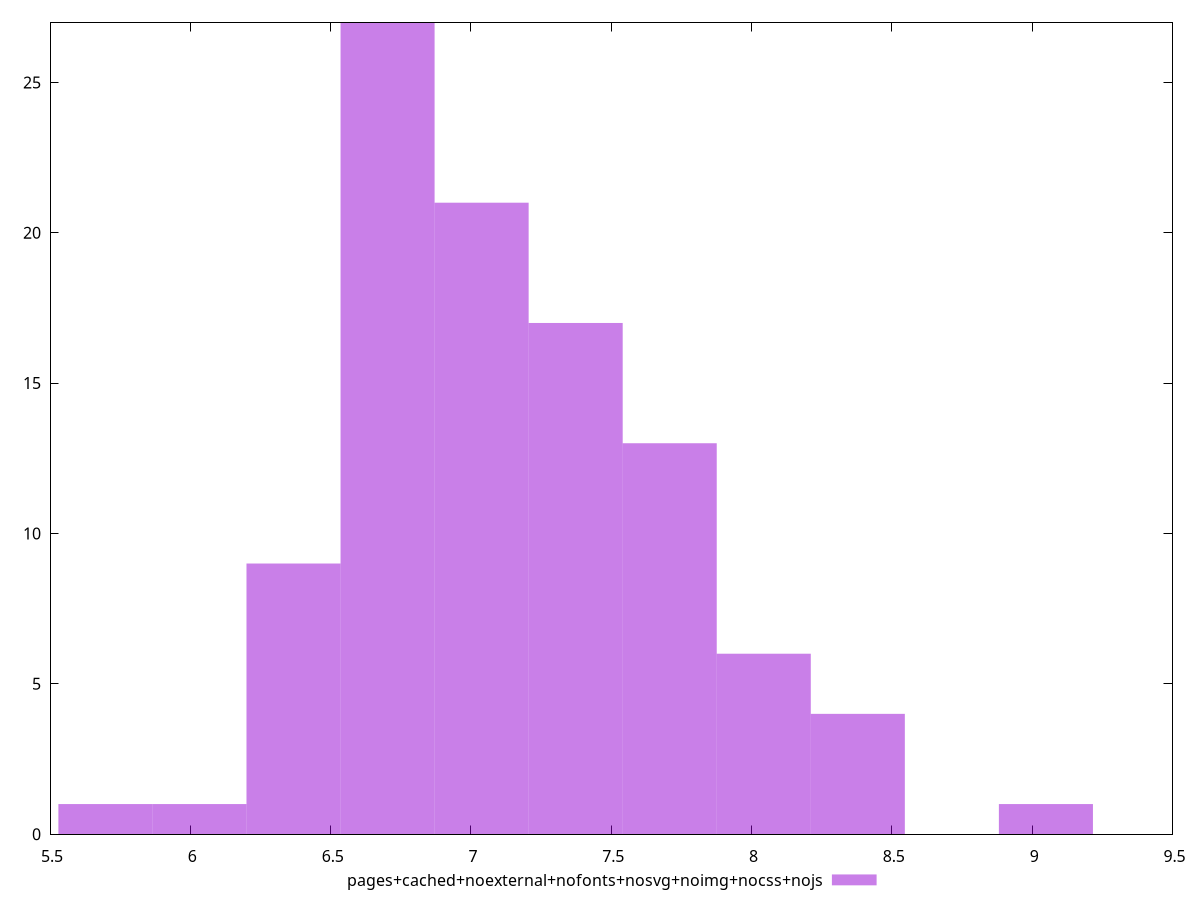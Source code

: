 $_pagesCachedNoexternalNofontsNosvgNoimgNocssNojs <<EOF
7.708337871211715 13
6.702902496705839 27
7.373192746376423 17
7.038047621541131 21
8.378628120882299 4
6.367757371870547 9
9.048918370552883 1
8.043482996047008 6
5.6974671221999635 1
6.032612247035256 1
EOF
set key outside below
set terminal pngcairo
set output "report_00006_2020-11-02T20-21-41.718Z/bootup-time/pages+cached+noexternal+nofonts+nosvg+noimg+nocss+nojs//raw_hist.png"
set yrange [0:27]
set boxwidth 0.33514512483529196
set style fill transparent solid 0.5 noborder
plot $_pagesCachedNoexternalNofontsNosvgNoimgNocssNojs title "pages+cached+noexternal+nofonts+nosvg+noimg+nocss+nojs" with boxes ,